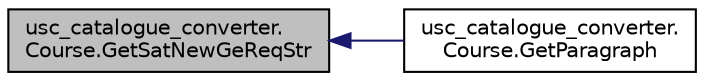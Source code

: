 digraph "usc_catalogue_converter.Course.GetSatNewGeReqStr"
{
  edge [fontname="Helvetica",fontsize="10",labelfontname="Helvetica",labelfontsize="10"];
  node [fontname="Helvetica",fontsize="10",shape=record];
  rankdir="LR";
  Node66 [label="usc_catalogue_converter.\lCourse.GetSatNewGeReqStr",height=0.2,width=0.4,color="black", fillcolor="grey75", style="filled", fontcolor="black"];
  Node66 -> Node67 [dir="back",color="midnightblue",fontsize="10",style="solid",fontname="Helvetica"];
  Node67 [label="usc_catalogue_converter.\lCourse.GetParagraph",height=0.2,width=0.4,color="black", fillcolor="white", style="filled",URL="$d5/d58/classusc__catalogue__converter_1_1_course.html#a50e3901a04829bff3fb5654e4fb46559"];
}
